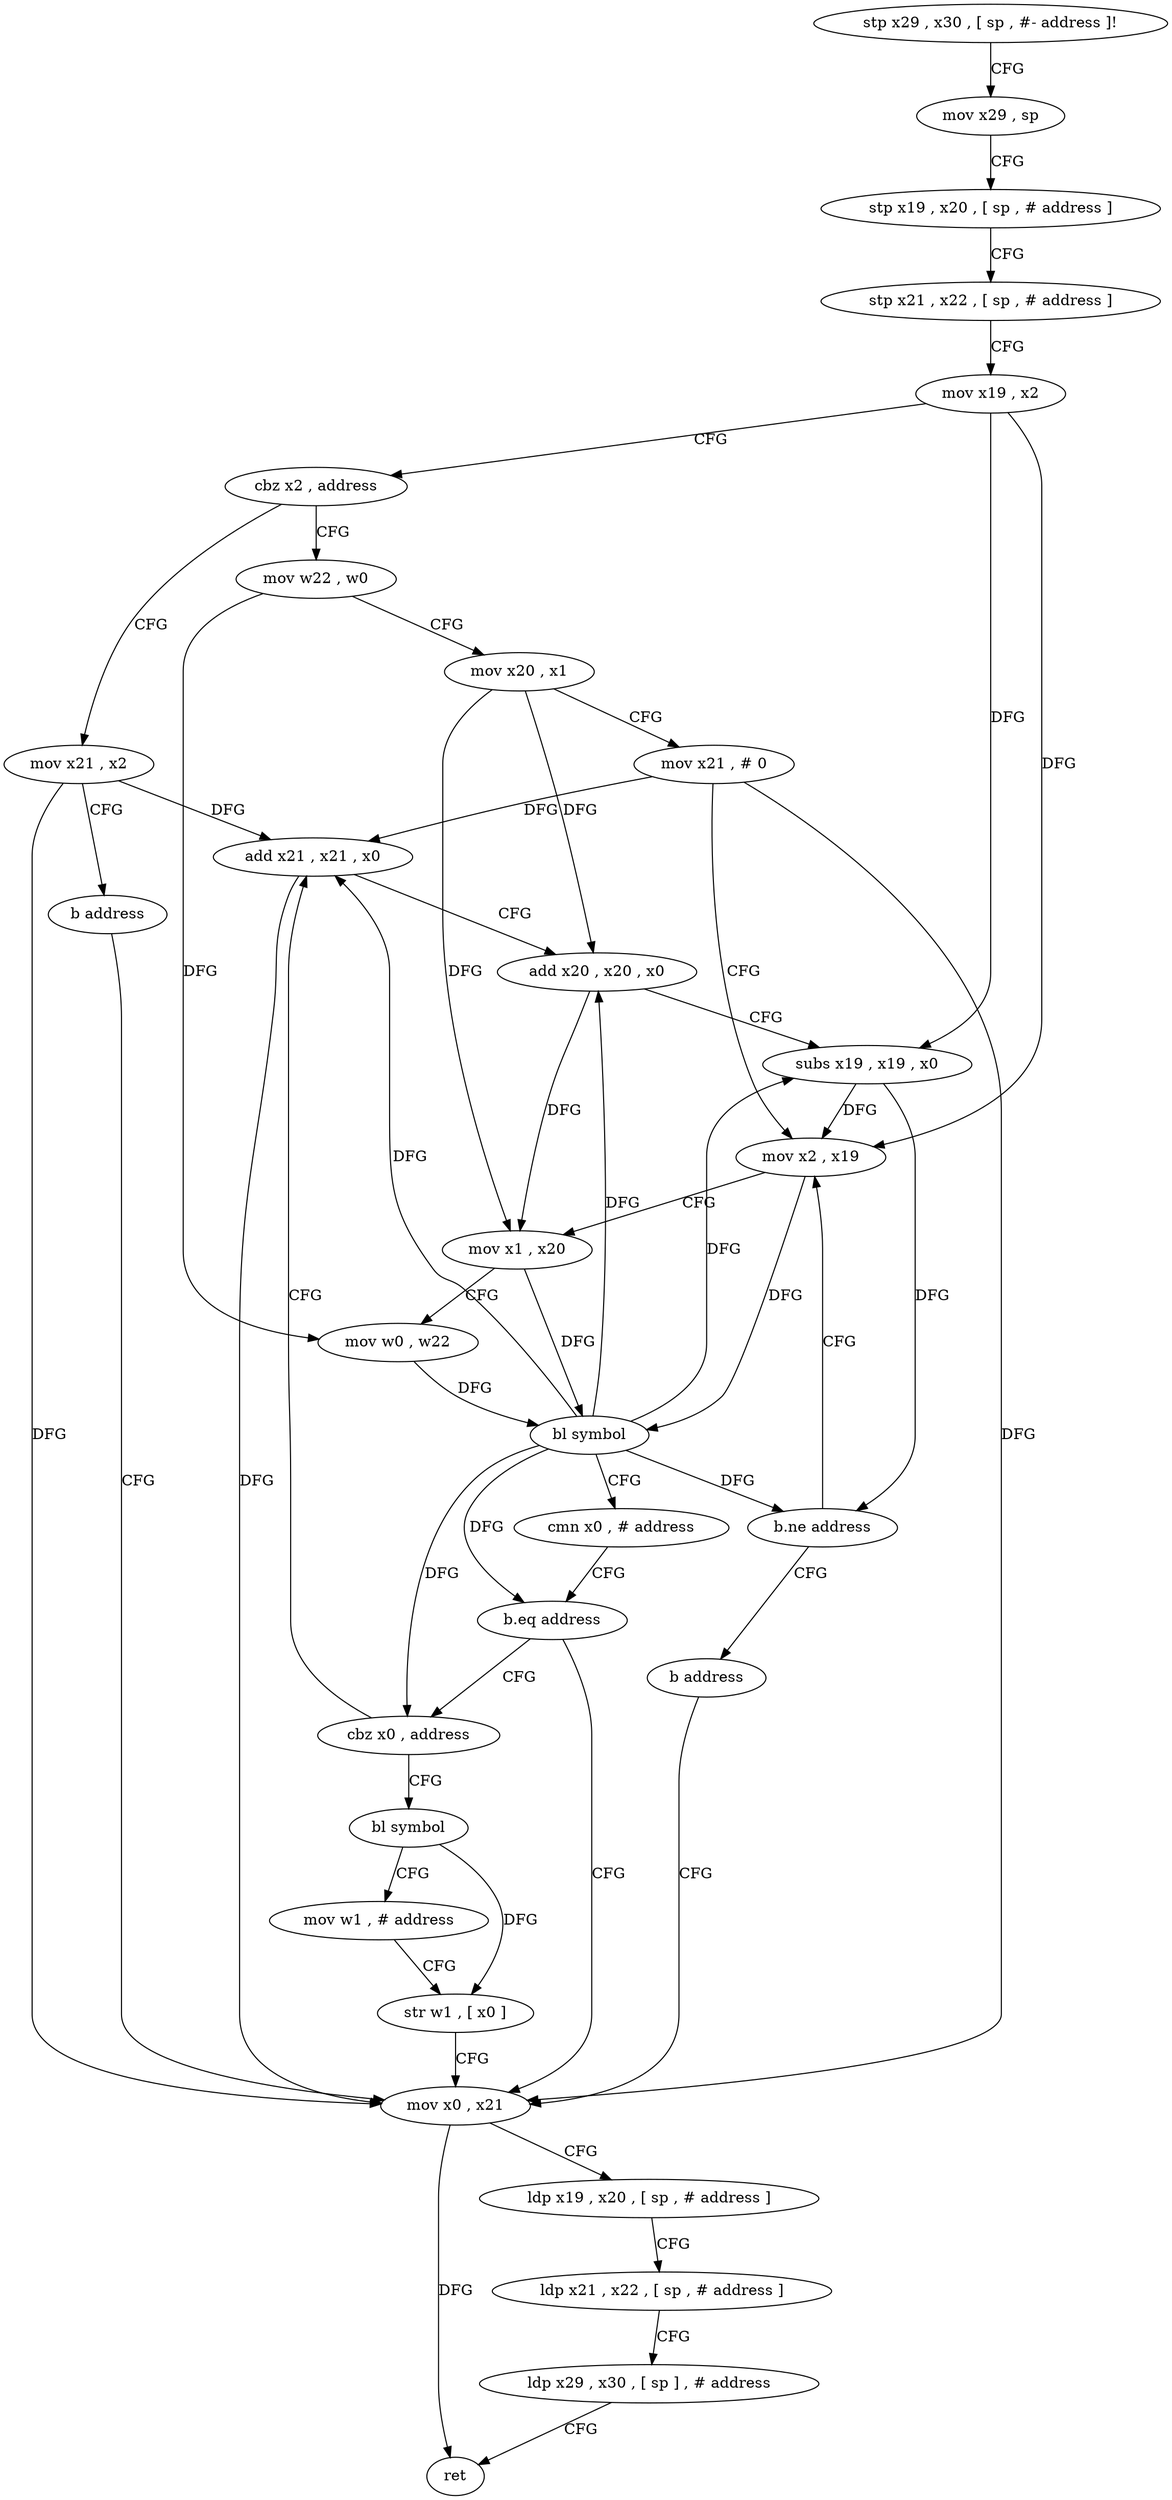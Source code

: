 digraph "func" {
"4219552" [label = "stp x29 , x30 , [ sp , #- address ]!" ]
"4219556" [label = "mov x29 , sp" ]
"4219560" [label = "stp x19 , x20 , [ sp , # address ]" ]
"4219564" [label = "stp x21 , x22 , [ sp , # address ]" ]
"4219568" [label = "mov x19 , x2" ]
"4219572" [label = "cbz x2 , address" ]
"4219668" [label = "mov x21 , x2" ]
"4219576" [label = "mov w22 , w0" ]
"4219672" [label = "b address" ]
"4219648" [label = "mov x0 , x21" ]
"4219580" [label = "mov x20 , x1" ]
"4219584" [label = "mov x21 , # 0" ]
"4219588" [label = "mov x2 , x19" ]
"4219652" [label = "ldp x19 , x20 , [ sp , # address ]" ]
"4219656" [label = "ldp x21 , x22 , [ sp , # address ]" ]
"4219660" [label = "ldp x29 , x30 , [ sp ] , # address" ]
"4219664" [label = "ret" ]
"4219612" [label = "cbz x0 , address" ]
"4219636" [label = "bl symbol" ]
"4219616" [label = "add x21 , x21 , x0" ]
"4219640" [label = "mov w1 , # address" ]
"4219644" [label = "str w1 , [ x0 ]" ]
"4219620" [label = "add x20 , x20 , x0" ]
"4219624" [label = "subs x19 , x19 , x0" ]
"4219628" [label = "b.ne address" ]
"4219632" [label = "b address" ]
"4219592" [label = "mov x1 , x20" ]
"4219596" [label = "mov w0 , w22" ]
"4219600" [label = "bl symbol" ]
"4219604" [label = "cmn x0 , # address" ]
"4219608" [label = "b.eq address" ]
"4219552" -> "4219556" [ label = "CFG" ]
"4219556" -> "4219560" [ label = "CFG" ]
"4219560" -> "4219564" [ label = "CFG" ]
"4219564" -> "4219568" [ label = "CFG" ]
"4219568" -> "4219572" [ label = "CFG" ]
"4219568" -> "4219588" [ label = "DFG" ]
"4219568" -> "4219624" [ label = "DFG" ]
"4219572" -> "4219668" [ label = "CFG" ]
"4219572" -> "4219576" [ label = "CFG" ]
"4219668" -> "4219672" [ label = "CFG" ]
"4219668" -> "4219648" [ label = "DFG" ]
"4219668" -> "4219616" [ label = "DFG" ]
"4219576" -> "4219580" [ label = "CFG" ]
"4219576" -> "4219596" [ label = "DFG" ]
"4219672" -> "4219648" [ label = "CFG" ]
"4219648" -> "4219652" [ label = "CFG" ]
"4219648" -> "4219664" [ label = "DFG" ]
"4219580" -> "4219584" [ label = "CFG" ]
"4219580" -> "4219592" [ label = "DFG" ]
"4219580" -> "4219620" [ label = "DFG" ]
"4219584" -> "4219588" [ label = "CFG" ]
"4219584" -> "4219648" [ label = "DFG" ]
"4219584" -> "4219616" [ label = "DFG" ]
"4219588" -> "4219592" [ label = "CFG" ]
"4219588" -> "4219600" [ label = "DFG" ]
"4219652" -> "4219656" [ label = "CFG" ]
"4219656" -> "4219660" [ label = "CFG" ]
"4219660" -> "4219664" [ label = "CFG" ]
"4219612" -> "4219636" [ label = "CFG" ]
"4219612" -> "4219616" [ label = "CFG" ]
"4219636" -> "4219640" [ label = "CFG" ]
"4219636" -> "4219644" [ label = "DFG" ]
"4219616" -> "4219620" [ label = "CFG" ]
"4219616" -> "4219648" [ label = "DFG" ]
"4219640" -> "4219644" [ label = "CFG" ]
"4219644" -> "4219648" [ label = "CFG" ]
"4219620" -> "4219624" [ label = "CFG" ]
"4219620" -> "4219592" [ label = "DFG" ]
"4219624" -> "4219628" [ label = "DFG" ]
"4219624" -> "4219588" [ label = "DFG" ]
"4219628" -> "4219588" [ label = "CFG" ]
"4219628" -> "4219632" [ label = "CFG" ]
"4219632" -> "4219648" [ label = "CFG" ]
"4219592" -> "4219596" [ label = "CFG" ]
"4219592" -> "4219600" [ label = "DFG" ]
"4219596" -> "4219600" [ label = "DFG" ]
"4219600" -> "4219604" [ label = "CFG" ]
"4219600" -> "4219608" [ label = "DFG" ]
"4219600" -> "4219612" [ label = "DFG" ]
"4219600" -> "4219616" [ label = "DFG" ]
"4219600" -> "4219620" [ label = "DFG" ]
"4219600" -> "4219624" [ label = "DFG" ]
"4219600" -> "4219628" [ label = "DFG" ]
"4219604" -> "4219608" [ label = "CFG" ]
"4219608" -> "4219648" [ label = "CFG" ]
"4219608" -> "4219612" [ label = "CFG" ]
}
